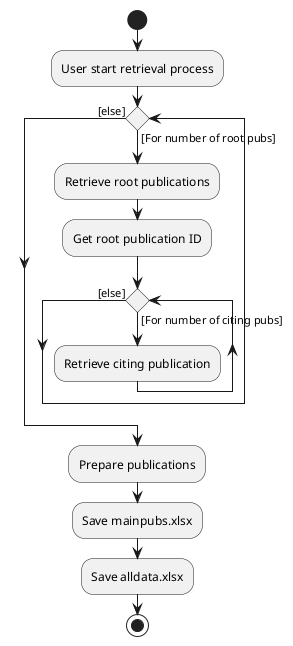 @startuml

start
:User start retrieval process;
while() is ([For number of root pubs])
    :Retrieve root publications;
    :Get root publication ID;
    
    while() is ([For number of citing pubs])
    :Retrieve citing publication;
    endwhile ([else])

endwhile ([else])

:Prepare publications;

:Save mainpubs.xlsx;

:Save alldata.xlsx;

stop

@enduml
